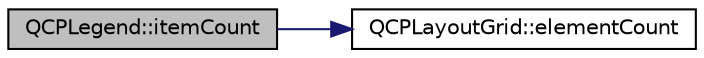 digraph "QCPLegend::itemCount"
{
 // LATEX_PDF_SIZE
  edge [fontname="Helvetica",fontsize="10",labelfontname="Helvetica",labelfontsize="10"];
  node [fontname="Helvetica",fontsize="10",shape=record];
  rankdir="LR";
  Node1 [label="QCPLegend::itemCount",height=0.2,width=0.4,color="black", fillcolor="grey75", style="filled", fontcolor="black",tooltip=" "];
  Node1 -> Node2 [color="midnightblue",fontsize="10",style="solid",fontname="Helvetica"];
  Node2 [label="QCPLayoutGrid::elementCount",height=0.2,width=0.4,color="black", fillcolor="white", style="filled",URL="$classQCPLayoutGrid.html#a9a8942aface780a02445ebcf14c48513",tooltip=" "];
}
